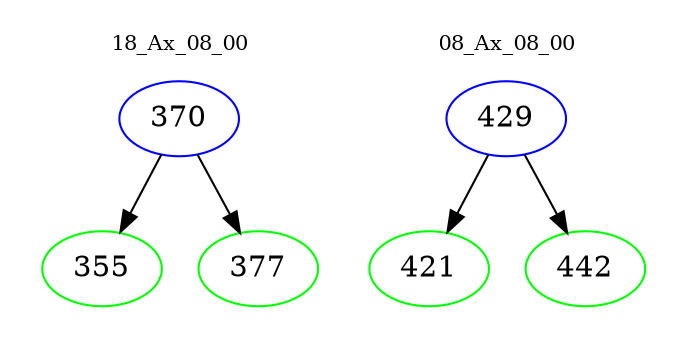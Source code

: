 digraph{
subgraph cluster_0 {
color = white
label = "18_Ax_08_00";
fontsize=10;
T0_370 [label="370", color="blue"]
T0_370 -> T0_355 [color="black"]
T0_355 [label="355", color="green"]
T0_370 -> T0_377 [color="black"]
T0_377 [label="377", color="green"]
}
subgraph cluster_1 {
color = white
label = "08_Ax_08_00";
fontsize=10;
T1_429 [label="429", color="blue"]
T1_429 -> T1_421 [color="black"]
T1_421 [label="421", color="green"]
T1_429 -> T1_442 [color="black"]
T1_442 [label="442", color="green"]
}
}
